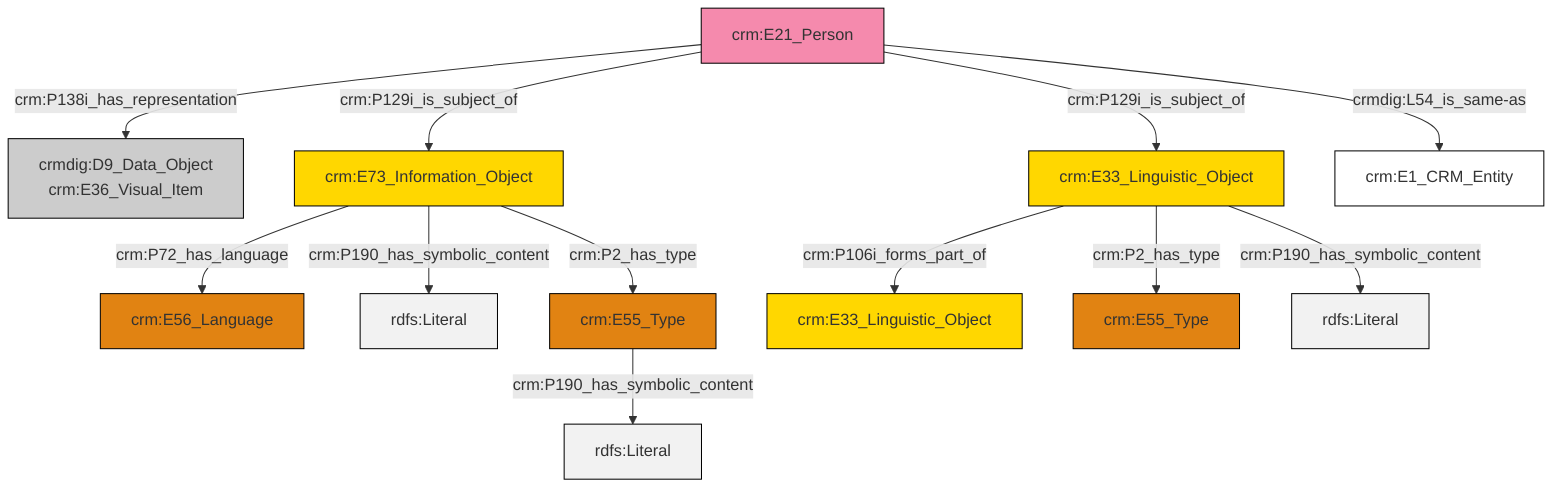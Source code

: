 graph TD
classDef Literal fill:#f2f2f2,stroke:#000000;
classDef CRM_Entity fill:#FFFFFF,stroke:#000000;
classDef Temporal_Entity fill:#00C9E6, stroke:#000000;
classDef Type fill:#E18312, stroke:#000000;
classDef Time-Span fill:#2C9C91, stroke:#000000;
classDef Appellation fill:#FFEB7F, stroke:#000000;
classDef Place fill:#008836, stroke:#000000;
classDef Persistent_Item fill:#B266B2, stroke:#000000;
classDef Conceptual_Object fill:#FFD700, stroke:#000000;
classDef Physical_Thing fill:#D2B48C, stroke:#000000;
classDef Actor fill:#f58aad, stroke:#000000;
classDef PC_Classes fill:#4ce600, stroke:#000000;
classDef Multi fill:#cccccc,stroke:#000000;

0["crm:E33_Linguistic_Object"]:::Conceptual_Object -->|crm:P106i_forms_part_of| 1["crm:E33_Linguistic_Object"]:::Conceptual_Object
2["crm:E73_Information_Object"]:::Conceptual_Object -->|crm:P72_has_language| 3["crm:E56_Language"]:::Type
0["crm:E33_Linguistic_Object"]:::Conceptual_Object -->|crm:P2_has_type| 8["crm:E55_Type"]:::Type
4["crm:E21_Person"]:::Actor -->|crm:P138i_has_representation| 10["crmdig:D9_Data_Object<br>crm:E36_Visual_Item"]:::Multi
4["crm:E21_Person"]:::Actor -->|crm:P129i_is_subject_of| 2["crm:E73_Information_Object"]:::Conceptual_Object
2["crm:E73_Information_Object"]:::Conceptual_Object -->|crm:P190_has_symbolic_content| 18[rdfs:Literal]:::Literal
0["crm:E33_Linguistic_Object"]:::Conceptual_Object -->|crm:P190_has_symbolic_content| 19[rdfs:Literal]:::Literal
4["crm:E21_Person"]:::Actor -->|crm:P129i_is_subject_of| 0["crm:E33_Linguistic_Object"]:::Conceptual_Object
4["crm:E21_Person"]:::Actor -->|crmdig:L54_is_same-as| 11["crm:E1_CRM_Entity"]:::CRM_Entity
2["crm:E73_Information_Object"]:::Conceptual_Object -->|crm:P2_has_type| 6["crm:E55_Type"]:::Type
6["crm:E55_Type"]:::Type -->|crm:P190_has_symbolic_content| 22[rdfs:Literal]:::Literal